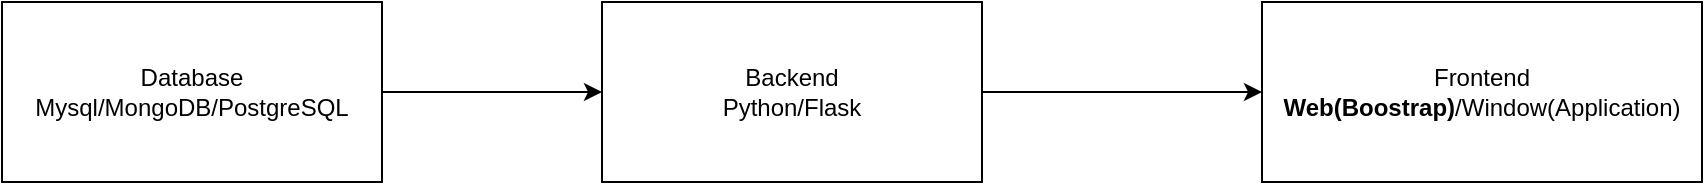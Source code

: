 <mxfile version="12.8.2" type="device"><diagram id="Nlm5hSYB3Xj499Lb2kg5" name="Page-1"><mxGraphModel dx="1851" dy="526" grid="1" gridSize="10" guides="1" tooltips="1" connect="1" arrows="1" fold="1" page="1" pageScale="1" pageWidth="827" pageHeight="1169" math="0" shadow="0"><root><mxCell id="0"/><mxCell id="1" parent="0"/><mxCell id="nqTlwpZJziD6YwRvvPHM-3" style="edgeStyle=orthogonalEdgeStyle;rounded=0;orthogonalLoop=1;jettySize=auto;html=1;entryX=0;entryY=0.5;entryDx=0;entryDy=0;" edge="1" parent="1" source="nqTlwpZJziD6YwRvvPHM-1" target="nqTlwpZJziD6YwRvvPHM-2"><mxGeometry relative="1" as="geometry"/></mxCell><mxCell id="nqTlwpZJziD6YwRvvPHM-1" value="Backend&lt;br&gt;Python/Flask" style="rounded=0;whiteSpace=wrap;html=1;" vertex="1" parent="1"><mxGeometry x="180" y="80" width="190" height="90" as="geometry"/></mxCell><mxCell id="nqTlwpZJziD6YwRvvPHM-2" value="Frontend&lt;br&gt;&lt;b&gt;Web(Boostrap)&lt;/b&gt;/Window(Application)" style="rounded=0;whiteSpace=wrap;html=1;" vertex="1" parent="1"><mxGeometry x="510" y="80" width="220" height="90" as="geometry"/></mxCell><mxCell id="nqTlwpZJziD6YwRvvPHM-5" style="edgeStyle=orthogonalEdgeStyle;rounded=0;orthogonalLoop=1;jettySize=auto;html=1;" edge="1" parent="1" source="nqTlwpZJziD6YwRvvPHM-4" target="nqTlwpZJziD6YwRvvPHM-1"><mxGeometry relative="1" as="geometry"/></mxCell><mxCell id="nqTlwpZJziD6YwRvvPHM-4" value="Database&lt;br&gt;Mysql/MongoDB/PostgreSQL" style="rounded=0;whiteSpace=wrap;html=1;" vertex="1" parent="1"><mxGeometry x="-120" y="80" width="190" height="90" as="geometry"/></mxCell></root></mxGraphModel></diagram></mxfile>